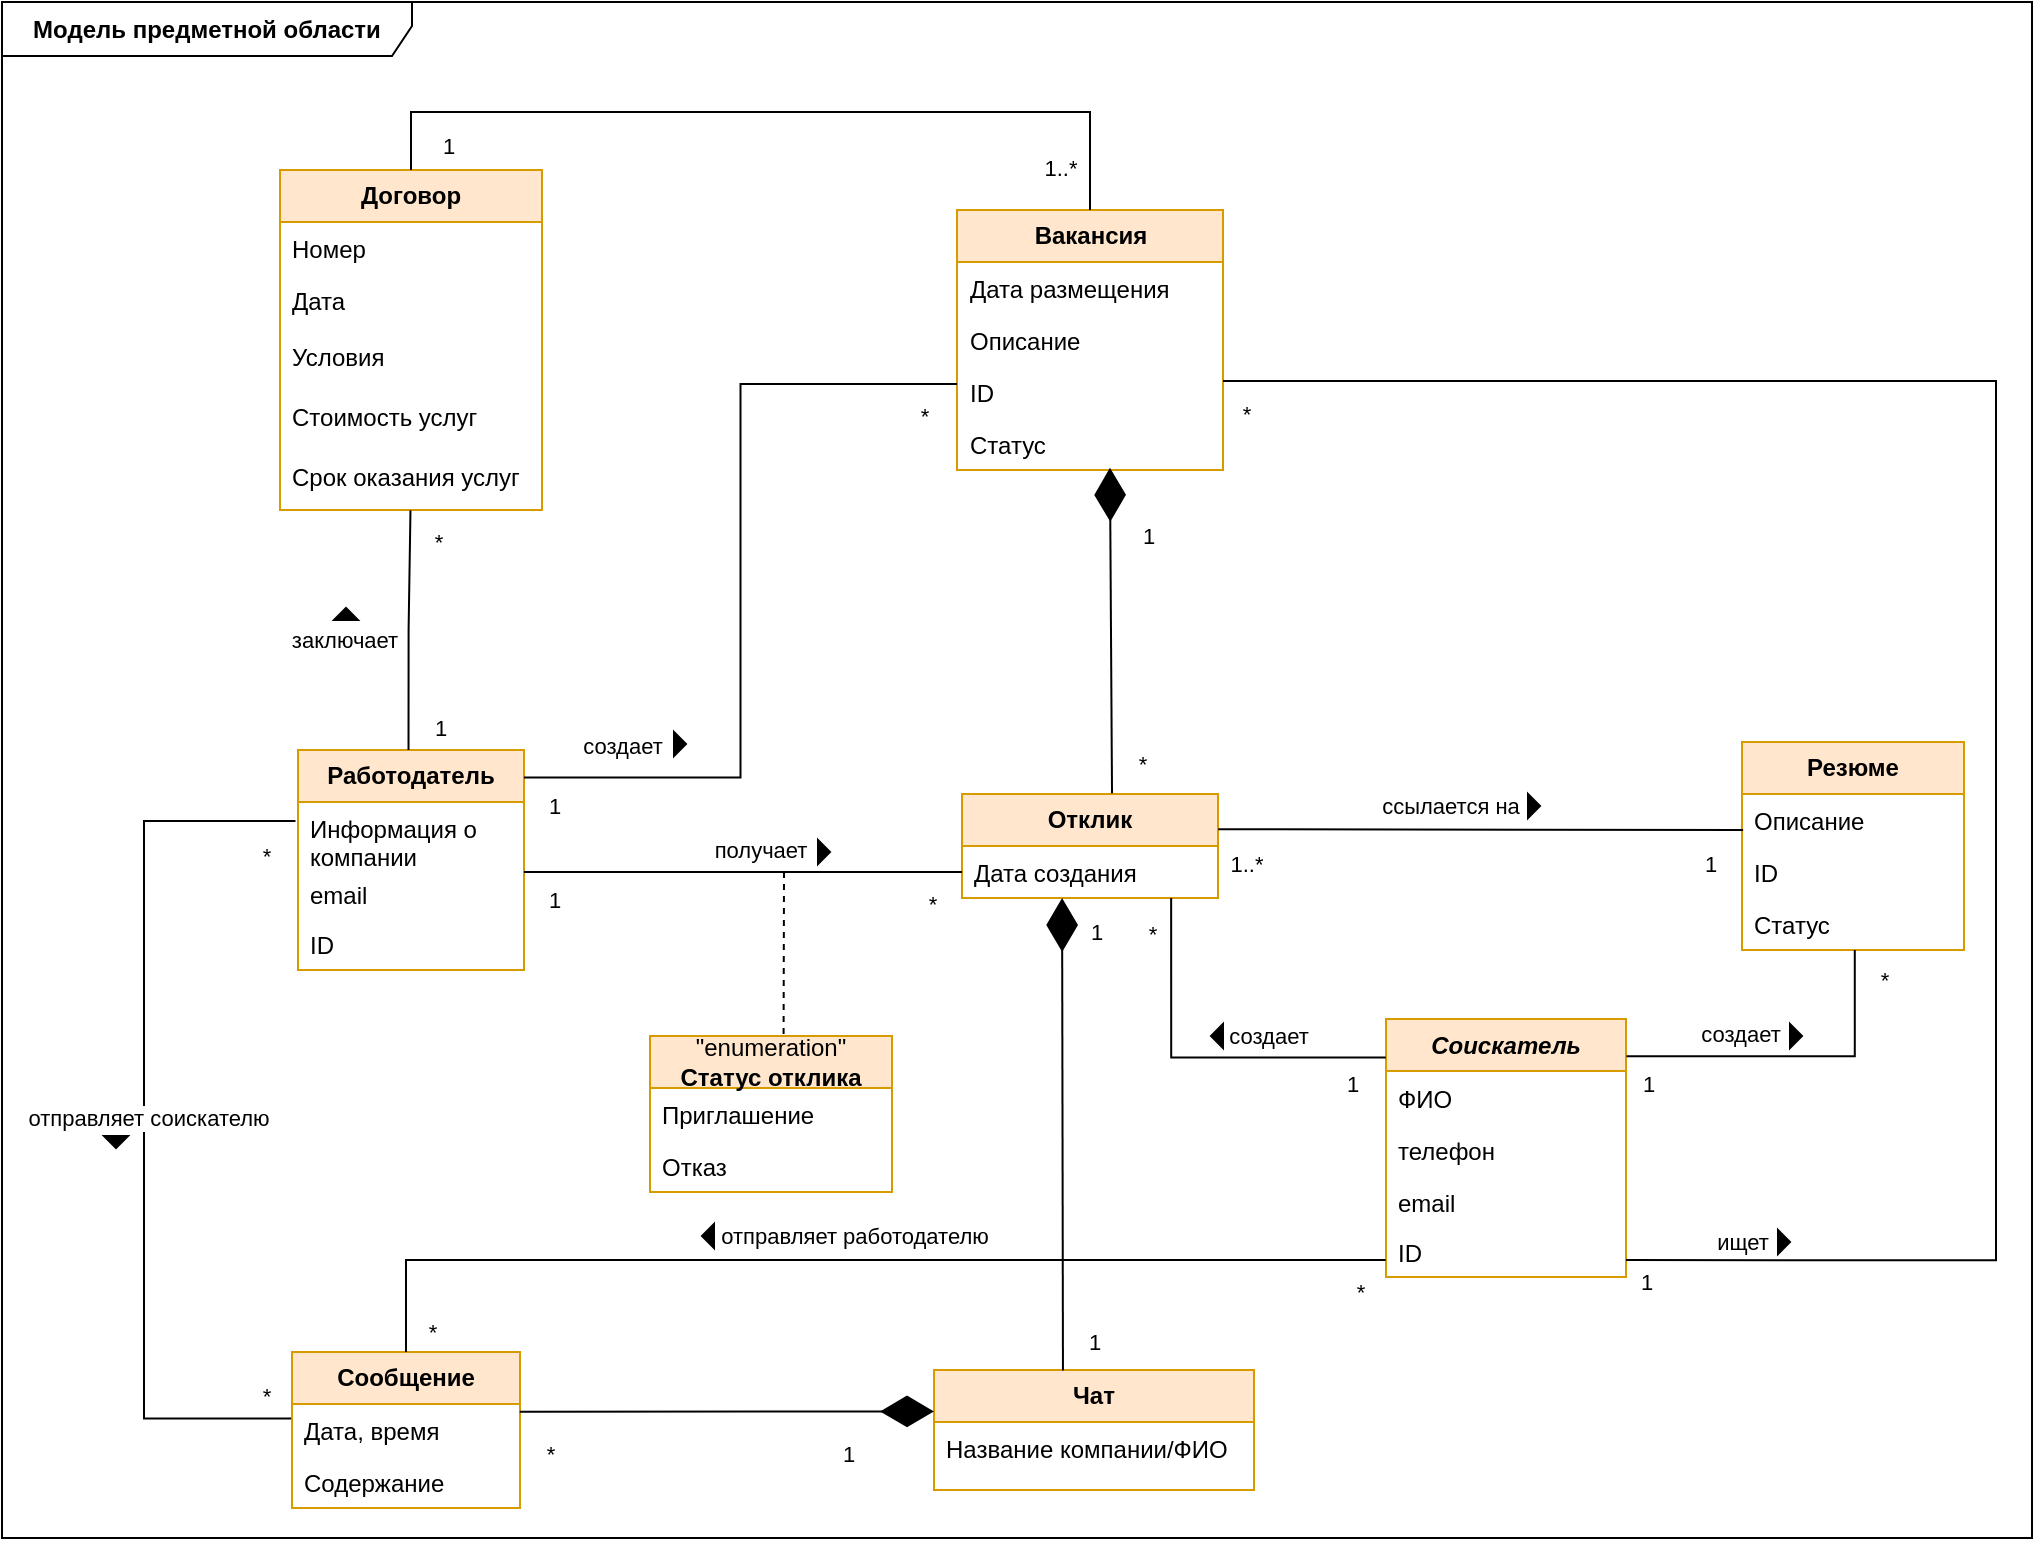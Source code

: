 <mxfile version="22.0.3" type="device">
  <diagram name="Страница — 1" id="GY_XCtF4ge_KFnOXVx9y">
    <mxGraphModel dx="1818" dy="428" grid="0" gridSize="10" guides="1" tooltips="1" connect="1" arrows="1" fold="1" page="0" pageScale="1" pageWidth="827" pageHeight="1169" math="0" shadow="0">
      <root>
        <mxCell id="0" />
        <mxCell id="1" parent="0" />
        <mxCell id="rUVFYFhkyGE7k6Fw-lOJ-115" value="&lt;b&gt;Модель предметной области&lt;/b&gt;" style="shape=umlFrame;whiteSpace=wrap;html=1;pointerEvents=0;recursiveResize=0;container=1;collapsible=0;width=205;height=27;" parent="1" vertex="1">
          <mxGeometry x="-260" y="636" width="1015" height="768" as="geometry" />
        </mxCell>
        <mxCell id="rUVFYFhkyGE7k6Fw-lOJ-118" value="" style="triangle;aspect=fixed;fillColor=strokeColor;rotation=-90;" parent="rUVFYFhkyGE7k6Fw-lOJ-115" vertex="1">
          <mxGeometry x="169" y="300" width="6" height="12" as="geometry" />
        </mxCell>
        <mxCell id="rUVFYFhkyGE7k6Fw-lOJ-121" value="" style="triangle;aspect=fixed;fillColor=strokeColor;rotation=0;" parent="rUVFYFhkyGE7k6Fw-lOJ-115" vertex="1">
          <mxGeometry x="336" y="365" width="6" height="12" as="geometry" />
        </mxCell>
        <mxCell id="rUVFYFhkyGE7k6Fw-lOJ-39" value="&lt;b&gt;Отклик&lt;/b&gt;" style="swimlane;fontStyle=0;childLayout=stackLayout;horizontal=1;startSize=26;fillColor=#ffe6cc;horizontalStack=0;resizeParent=1;resizeParentMax=0;resizeLast=0;collapsible=1;marginBottom=0;whiteSpace=wrap;html=1;strokeColor=#d79b00;" parent="rUVFYFhkyGE7k6Fw-lOJ-115" vertex="1">
          <mxGeometry x="480" y="396" width="128" height="52" as="geometry" />
        </mxCell>
        <mxCell id="rUVFYFhkyGE7k6Fw-lOJ-40" value="Дата создания" style="text;strokeColor=none;fillColor=none;align=left;verticalAlign=top;spacingLeft=4;spacingRight=4;overflow=hidden;rotatable=0;points=[[0,0.5],[1,0.5]];portConstraint=eastwest;whiteSpace=wrap;html=1;" parent="rUVFYFhkyGE7k6Fw-lOJ-39" vertex="1">
          <mxGeometry y="26" width="128" height="26" as="geometry" />
        </mxCell>
        <mxCell id="rUVFYFhkyGE7k6Fw-lOJ-130" value="" style="triangle;aspect=fixed;fillColor=strokeColor;rotation=0;" parent="rUVFYFhkyGE7k6Fw-lOJ-115" vertex="1">
          <mxGeometry x="408" y="419" width="6" height="12" as="geometry" />
        </mxCell>
        <mxCell id="rUVFYFhkyGE7k6Fw-lOJ-88" value="" style="triangle;aspect=fixed;fillColor=strokeColor;rotation=0;" parent="rUVFYFhkyGE7k6Fw-lOJ-115" vertex="1">
          <mxGeometry x="894" y="511" width="6" height="12" as="geometry" />
        </mxCell>
        <mxCell id="rUVFYFhkyGE7k6Fw-lOJ-134" value="" style="triangle;aspect=fixed;fillColor=strokeColor;rotation=-180;" parent="rUVFYFhkyGE7k6Fw-lOJ-115" vertex="1">
          <mxGeometry x="604.5" y="511" width="6" height="12" as="geometry" />
        </mxCell>
        <mxCell id="rUVFYFhkyGE7k6Fw-lOJ-71" value="&lt;b&gt;Сообщение&lt;/b&gt;" style="swimlane;fontStyle=0;childLayout=stackLayout;horizontal=1;startSize=26;fillColor=#ffe6cc;horizontalStack=0;resizeParent=1;resizeParentMax=0;resizeLast=0;collapsible=1;marginBottom=0;whiteSpace=wrap;html=1;strokeColor=#d79b00;" parent="rUVFYFhkyGE7k6Fw-lOJ-115" vertex="1">
          <mxGeometry x="145" y="675" width="114" height="78" as="geometry" />
        </mxCell>
        <mxCell id="rUVFYFhkyGE7k6Fw-lOJ-72" value="Дата, время" style="text;strokeColor=none;fillColor=none;align=left;verticalAlign=top;spacingLeft=4;spacingRight=4;overflow=hidden;rotatable=0;points=[[0,0.5],[1,0.5]];portConstraint=eastwest;whiteSpace=wrap;html=1;" parent="rUVFYFhkyGE7k6Fw-lOJ-71" vertex="1">
          <mxGeometry y="26" width="114" height="26" as="geometry" />
        </mxCell>
        <mxCell id="rUVFYFhkyGE7k6Fw-lOJ-73" value="Содержание" style="text;strokeColor=none;fillColor=none;align=left;verticalAlign=top;spacingLeft=4;spacingRight=4;overflow=hidden;rotatable=0;points=[[0,0.5],[1,0.5]];portConstraint=eastwest;whiteSpace=wrap;html=1;" parent="rUVFYFhkyGE7k6Fw-lOJ-71" vertex="1">
          <mxGeometry y="52" width="114" height="26" as="geometry" />
        </mxCell>
        <mxCell id="dWjFg7sWqB5XeoUjc9Y1-32" value="" style="triangle;aspect=fixed;fillColor=strokeColor;rotation=90;" vertex="1" parent="rUVFYFhkyGE7k6Fw-lOJ-115">
          <mxGeometry x="54" y="564" width="6" height="12" as="geometry" />
        </mxCell>
        <mxCell id="dWjFg7sWqB5XeoUjc9Y1-37" value="" style="triangle;aspect=fixed;fillColor=strokeColor;rotation=-180;" vertex="1" parent="rUVFYFhkyGE7k6Fw-lOJ-115">
          <mxGeometry x="350" y="611" width="6" height="12" as="geometry" />
        </mxCell>
        <mxCell id="rUVFYFhkyGE7k6Fw-lOJ-4" value="&lt;b&gt;&lt;i&gt;Соискатель&lt;/i&gt;&lt;/b&gt;" style="swimlane;fontStyle=0;childLayout=stackLayout;horizontal=1;startSize=26;fillColor=#ffe6cc;horizontalStack=0;resizeParent=1;resizeParentMax=0;resizeLast=0;collapsible=1;marginBottom=0;whiteSpace=wrap;html=1;strokeColor=#d79b00;" parent="rUVFYFhkyGE7k6Fw-lOJ-115" vertex="1">
          <mxGeometry x="692" y="508.5" width="120" height="129" as="geometry" />
        </mxCell>
        <mxCell id="rUVFYFhkyGE7k6Fw-lOJ-5" value="ФИО" style="text;strokeColor=none;fillColor=none;align=left;verticalAlign=top;spacingLeft=4;spacingRight=4;overflow=hidden;rotatable=0;points=[[0,0.5],[1,0.5]];portConstraint=eastwest;whiteSpace=wrap;html=1;" parent="rUVFYFhkyGE7k6Fw-lOJ-4" vertex="1">
          <mxGeometry y="26" width="120" height="26" as="geometry" />
        </mxCell>
        <mxCell id="rUVFYFhkyGE7k6Fw-lOJ-48" value="телефон" style="text;strokeColor=none;fillColor=none;align=left;verticalAlign=top;spacingLeft=4;spacingRight=4;overflow=hidden;rotatable=0;points=[[0,0.5],[1,0.5]];portConstraint=eastwest;whiteSpace=wrap;html=1;" parent="rUVFYFhkyGE7k6Fw-lOJ-4" vertex="1">
          <mxGeometry y="52" width="120" height="26" as="geometry" />
        </mxCell>
        <mxCell id="FN2UPvSUZBVVW4ZiT5Ys-19" value="email" style="text;strokeColor=none;fillColor=none;align=left;verticalAlign=top;spacingLeft=4;spacingRight=4;overflow=hidden;rotatable=0;points=[[0,0.5],[1,0.5]];portConstraint=eastwest;whiteSpace=wrap;html=1;" parent="rUVFYFhkyGE7k6Fw-lOJ-4" vertex="1">
          <mxGeometry y="78" width="120" height="25" as="geometry" />
        </mxCell>
        <mxCell id="rUVFYFhkyGE7k6Fw-lOJ-6" value="ID" style="text;strokeColor=none;fillColor=none;align=left;verticalAlign=top;spacingLeft=4;spacingRight=4;overflow=hidden;rotatable=0;points=[[0,0.5],[1,0.5]];portConstraint=eastwest;whiteSpace=wrap;html=1;" parent="rUVFYFhkyGE7k6Fw-lOJ-4" vertex="1">
          <mxGeometry y="103" width="120" height="26" as="geometry" />
        </mxCell>
        <mxCell id="dWjFg7sWqB5XeoUjc9Y1-35" value="" style="html=1;verticalAlign=bottom;endArrow=none;rounded=0;endFill=0;entryX=-0.002;entryY=0.659;entryDx=0;entryDy=0;entryPerimeter=0;exitX=0.5;exitY=0;exitDx=0;exitDy=0;edgeStyle=orthogonalEdgeStyle;" edge="1" parent="rUVFYFhkyGE7k6Fw-lOJ-115" source="rUVFYFhkyGE7k6Fw-lOJ-71" target="rUVFYFhkyGE7k6Fw-lOJ-6">
          <mxGeometry width="80" relative="1" as="geometry">
            <mxPoint x="569" y="585" as="sourcePoint" />
            <mxPoint x="649" y="585" as="targetPoint" />
            <Array as="points">
              <mxPoint x="202" y="629" />
              <mxPoint x="692" y="629" />
            </Array>
          </mxGeometry>
        </mxCell>
        <mxCell id="dWjFg7sWqB5XeoUjc9Y1-36" value="отправляет работодателю" style="edgeLabel;html=1;align=center;verticalAlign=middle;resizable=0;points=[];" vertex="1" connectable="0" parent="dWjFg7sWqB5XeoUjc9Y1-35">
          <mxGeometry x="-0.078" relative="1" as="geometry">
            <mxPoint x="23" y="-12" as="offset" />
          </mxGeometry>
        </mxCell>
        <mxCell id="dWjFg7sWqB5XeoUjc9Y1-38" value="*" style="edgeLabel;html=1;align=center;verticalAlign=middle;resizable=0;points=[];" vertex="1" connectable="0" parent="dWjFg7sWqB5XeoUjc9Y1-35">
          <mxGeometry x="0.938" y="2" relative="1" as="geometry">
            <mxPoint x="3" y="18" as="offset" />
          </mxGeometry>
        </mxCell>
        <mxCell id="dWjFg7sWqB5XeoUjc9Y1-39" value="*" style="edgeLabel;html=1;align=center;verticalAlign=middle;resizable=0;points=[];" vertex="1" connectable="0" parent="dWjFg7sWqB5XeoUjc9Y1-35">
          <mxGeometry x="-0.958" y="-1" relative="1" as="geometry">
            <mxPoint x="12" y="1" as="offset" />
          </mxGeometry>
        </mxCell>
        <mxCell id="rUVFYFhkyGE7k6Fw-lOJ-79" style="rounded=0;orthogonalLoop=1;jettySize=auto;html=1;entryX=0.817;entryY=1.001;entryDx=0;entryDy=0;endArrow=none;endFill=0;exitX=-0.001;exitY=0.149;exitDx=0;exitDy=0;exitPerimeter=0;entryPerimeter=0;edgeStyle=orthogonalEdgeStyle;" parent="rUVFYFhkyGE7k6Fw-lOJ-115" source="rUVFYFhkyGE7k6Fw-lOJ-4" target="rUVFYFhkyGE7k6Fw-lOJ-40" edge="1">
          <mxGeometry relative="1" as="geometry">
            <mxPoint x="678" y="551" as="sourcePoint" />
            <mxPoint x="593" y="915" as="targetPoint" />
          </mxGeometry>
        </mxCell>
        <mxCell id="rUVFYFhkyGE7k6Fw-lOJ-80" value="создает" style="edgeLabel;html=1;align=center;verticalAlign=middle;resizable=0;points=[];rotation=0;" parent="rUVFYFhkyGE7k6Fw-lOJ-79" vertex="1" connectable="0">
          <mxGeometry x="0.186" y="-1" relative="1" as="geometry">
            <mxPoint x="47" y="-7" as="offset" />
          </mxGeometry>
        </mxCell>
        <mxCell id="rUVFYFhkyGE7k6Fw-lOJ-81" value="*" style="edgeLabel;html=1;align=center;verticalAlign=middle;resizable=0;points=[];" parent="rUVFYFhkyGE7k6Fw-lOJ-79" vertex="1" connectable="0">
          <mxGeometry x="0.957" relative="1" as="geometry">
            <mxPoint x="-10" y="14" as="offset" />
          </mxGeometry>
        </mxCell>
        <mxCell id="rUVFYFhkyGE7k6Fw-lOJ-82" value="1" style="edgeLabel;html=1;align=center;verticalAlign=middle;resizable=0;points=[];" parent="rUVFYFhkyGE7k6Fw-lOJ-79" vertex="1" connectable="0">
          <mxGeometry x="-0.959" y="-1" relative="1" as="geometry">
            <mxPoint x="-13" y="14" as="offset" />
          </mxGeometry>
        </mxCell>
        <mxCell id="dWjFg7sWqB5XeoUjc9Y1-43" value="" style="html=1;verticalAlign=bottom;endArrow=none;curved=0;rounded=0;endFill=0;dashed=1;entryX=0.552;entryY=0.001;entryDx=0;entryDy=0;entryPerimeter=0;" edge="1" parent="rUVFYFhkyGE7k6Fw-lOJ-115" target="dWjFg7sWqB5XeoUjc9Y1-44">
          <mxGeometry width="80" relative="1" as="geometry">
            <mxPoint x="391" y="435" as="sourcePoint" />
            <mxPoint x="400" y="478" as="targetPoint" />
          </mxGeometry>
        </mxCell>
        <mxCell id="dWjFg7sWqB5XeoUjc9Y1-44" value="&quot;enumeration&quot;&lt;br style=&quot;border-color: var(--border-color);&quot;&gt;&lt;b&gt;Статус отклика&lt;/b&gt;" style="swimlane;fontStyle=0;childLayout=stackLayout;horizontal=1;startSize=26;fillColor=#ffe6cc;horizontalStack=0;resizeParent=1;resizeParentMax=0;resizeLast=0;collapsible=1;marginBottom=0;whiteSpace=wrap;html=1;strokeColor=#d79b00;" vertex="1" parent="rUVFYFhkyGE7k6Fw-lOJ-115">
          <mxGeometry x="324" y="517" width="121" height="78" as="geometry" />
        </mxCell>
        <mxCell id="dWjFg7sWqB5XeoUjc9Y1-45" value="Приглашение" style="text;strokeColor=none;fillColor=none;align=left;verticalAlign=top;spacingLeft=4;spacingRight=4;overflow=hidden;rotatable=0;points=[[0,0.5],[1,0.5]];portConstraint=eastwest;whiteSpace=wrap;html=1;" vertex="1" parent="dWjFg7sWqB5XeoUjc9Y1-44">
          <mxGeometry y="26" width="121" height="26" as="geometry" />
        </mxCell>
        <mxCell id="dWjFg7sWqB5XeoUjc9Y1-46" value="Отказ" style="text;strokeColor=none;fillColor=none;align=left;verticalAlign=top;spacingLeft=4;spacingRight=4;overflow=hidden;rotatable=0;points=[[0,0.5],[1,0.5]];portConstraint=eastwest;whiteSpace=wrap;html=1;" vertex="1" parent="dWjFg7sWqB5XeoUjc9Y1-44">
          <mxGeometry y="52" width="121" height="26" as="geometry" />
        </mxCell>
        <mxCell id="dWjFg7sWqB5XeoUjc9Y1-51" value="" style="triangle;aspect=fixed;fillColor=strokeColor;rotation=0;" vertex="1" parent="rUVFYFhkyGE7k6Fw-lOJ-115">
          <mxGeometry x="763" y="396" width="6" height="12" as="geometry" />
        </mxCell>
        <mxCell id="rUVFYFhkyGE7k6Fw-lOJ-66" value="&lt;b&gt;Чат&lt;/b&gt;" style="swimlane;fontStyle=0;childLayout=stackLayout;horizontal=1;startSize=26;fillColor=#ffe6cc;horizontalStack=0;resizeParent=1;resizeParentMax=0;resizeLast=0;collapsible=1;marginBottom=0;whiteSpace=wrap;html=1;strokeColor=#d79b00;" parent="rUVFYFhkyGE7k6Fw-lOJ-115" vertex="1">
          <mxGeometry x="466" y="684" width="160" height="60" as="geometry" />
        </mxCell>
        <mxCell id="rUVFYFhkyGE7k6Fw-lOJ-67" value="Название компании/ФИО" style="text;strokeColor=none;fillColor=none;align=left;verticalAlign=top;spacingLeft=4;spacingRight=4;overflow=hidden;rotatable=0;points=[[0,0.5],[1,0.5]];portConstraint=eastwest;whiteSpace=wrap;html=1;" parent="rUVFYFhkyGE7k6Fw-lOJ-66" vertex="1">
          <mxGeometry y="26" width="160" height="34" as="geometry" />
        </mxCell>
        <mxCell id="rUVFYFhkyGE7k6Fw-lOJ-68" value="" style="endArrow=diamondThin;endFill=1;endSize=24;html=1;rounded=0;entryX=0.391;entryY=1.002;entryDx=0;entryDy=0;entryPerimeter=0;exitX=0.403;exitY=0.004;exitDx=0;exitDy=0;exitPerimeter=0;" parent="rUVFYFhkyGE7k6Fw-lOJ-115" source="rUVFYFhkyGE7k6Fw-lOJ-66" target="rUVFYFhkyGE7k6Fw-lOJ-40" edge="1">
          <mxGeometry width="160" relative="1" as="geometry">
            <mxPoint x="527" y="685" as="sourcePoint" />
            <mxPoint x="552" y="455" as="targetPoint" />
          </mxGeometry>
        </mxCell>
        <mxCell id="rUVFYFhkyGE7k6Fw-lOJ-69" value="1" style="edgeLabel;html=1;align=center;verticalAlign=middle;resizable=0;points=[];" parent="rUVFYFhkyGE7k6Fw-lOJ-68" vertex="1" connectable="0">
          <mxGeometry x="-0.76" relative="1" as="geometry">
            <mxPoint x="15" y="14" as="offset" />
          </mxGeometry>
        </mxCell>
        <mxCell id="rUVFYFhkyGE7k6Fw-lOJ-70" value="1" style="edgeLabel;html=1;align=center;verticalAlign=middle;resizable=0;points=[];" parent="rUVFYFhkyGE7k6Fw-lOJ-68" vertex="1" connectable="0">
          <mxGeometry x="0.428" y="-1" relative="1" as="geometry">
            <mxPoint x="16" y="-51" as="offset" />
          </mxGeometry>
        </mxCell>
        <mxCell id="rUVFYFhkyGE7k6Fw-lOJ-7" value="&lt;b&gt;Вакансия&lt;/b&gt;" style="swimlane;fontStyle=0;childLayout=stackLayout;horizontal=1;startSize=26;fillColor=#ffe6cc;horizontalStack=0;resizeParent=1;resizeParentMax=0;resizeLast=0;collapsible=1;marginBottom=0;whiteSpace=wrap;html=1;strokeColor=#d79b00;" parent="rUVFYFhkyGE7k6Fw-lOJ-115" vertex="1">
          <mxGeometry x="477.5" y="104" width="133" height="130" as="geometry" />
        </mxCell>
        <mxCell id="rUVFYFhkyGE7k6Fw-lOJ-8" value="Дата размещения" style="text;strokeColor=none;fillColor=none;align=left;verticalAlign=top;spacingLeft=4;spacingRight=4;overflow=hidden;rotatable=0;points=[[0,0.5],[1,0.5]];portConstraint=eastwest;whiteSpace=wrap;html=1;" parent="rUVFYFhkyGE7k6Fw-lOJ-7" vertex="1">
          <mxGeometry y="26" width="133" height="26" as="geometry" />
        </mxCell>
        <mxCell id="rUVFYFhkyGE7k6Fw-lOJ-9" value="Описание" style="text;strokeColor=none;fillColor=none;align=left;verticalAlign=top;spacingLeft=4;spacingRight=4;overflow=hidden;rotatable=0;points=[[0,0.5],[1,0.5]];portConstraint=eastwest;whiteSpace=wrap;html=1;" parent="rUVFYFhkyGE7k6Fw-lOJ-7" vertex="1">
          <mxGeometry y="52" width="133" height="26" as="geometry" />
        </mxCell>
        <mxCell id="rUVFYFhkyGE7k6Fw-lOJ-10" value="ID" style="text;strokeColor=none;fillColor=none;align=left;verticalAlign=top;spacingLeft=4;spacingRight=4;overflow=hidden;rotatable=0;points=[[0,0.5],[1,0.5]];portConstraint=eastwest;whiteSpace=wrap;html=1;" parent="rUVFYFhkyGE7k6Fw-lOJ-7" vertex="1">
          <mxGeometry y="78" width="133" height="26" as="geometry" />
        </mxCell>
        <mxCell id="dWjFg7sWqB5XeoUjc9Y1-42" value="Статус" style="text;strokeColor=none;fillColor=none;align=left;verticalAlign=top;spacingLeft=4;spacingRight=4;overflow=hidden;rotatable=0;points=[[0,0.5],[1,0.5]];portConstraint=eastwest;whiteSpace=wrap;html=1;" vertex="1" parent="rUVFYFhkyGE7k6Fw-lOJ-7">
          <mxGeometry y="104" width="133" height="26" as="geometry" />
        </mxCell>
        <mxCell id="rUVFYFhkyGE7k6Fw-lOJ-41" value="" style="endArrow=diamondThin;endFill=1;endSize=24;html=1;rounded=0;entryX=0.575;entryY=0.959;entryDx=0;entryDy=0;exitX=0.586;exitY=-0.008;exitDx=0;exitDy=0;exitPerimeter=0;entryPerimeter=0;" parent="rUVFYFhkyGE7k6Fw-lOJ-115" source="rUVFYFhkyGE7k6Fw-lOJ-39" target="dWjFg7sWqB5XeoUjc9Y1-42" edge="1">
          <mxGeometry width="160" relative="1" as="geometry">
            <mxPoint x="663" y="327" as="sourcePoint" />
            <mxPoint x="508" y="328" as="targetPoint" />
          </mxGeometry>
        </mxCell>
        <mxCell id="rUVFYFhkyGE7k6Fw-lOJ-42" value="1" style="edgeLabel;html=1;align=center;verticalAlign=middle;resizable=0;points=[];" parent="rUVFYFhkyGE7k6Fw-lOJ-41" vertex="1" connectable="0">
          <mxGeometry x="0.571" relative="1" as="geometry">
            <mxPoint x="19" y="-1" as="offset" />
          </mxGeometry>
        </mxCell>
        <mxCell id="rUVFYFhkyGE7k6Fw-lOJ-43" value="*" style="edgeLabel;html=1;align=center;verticalAlign=middle;resizable=0;points=[];" parent="rUVFYFhkyGE7k6Fw-lOJ-41" vertex="1" connectable="0">
          <mxGeometry x="-0.886" y="-1" relative="1" as="geometry">
            <mxPoint x="14" y="-5" as="offset" />
          </mxGeometry>
        </mxCell>
        <mxCell id="rUVFYFhkyGE7k6Fw-lOJ-95" value="&lt;b&gt;Работодатель&lt;/b&gt;" style="swimlane;fontStyle=0;childLayout=stackLayout;horizontal=1;startSize=26;fillColor=#ffe6cc;horizontalStack=0;resizeParent=1;resizeParentMax=0;resizeLast=0;collapsible=1;marginBottom=0;whiteSpace=wrap;html=1;strokeColor=#d79b00;" parent="rUVFYFhkyGE7k6Fw-lOJ-115" vertex="1">
          <mxGeometry x="148" y="374" width="113" height="110" as="geometry" />
        </mxCell>
        <mxCell id="rUVFYFhkyGE7k6Fw-lOJ-96" value="Информация о компании" style="text;strokeColor=none;fillColor=none;align=left;verticalAlign=top;spacingLeft=4;spacingRight=4;overflow=hidden;rotatable=0;points=[[0,0.5],[1,0.5]];portConstraint=eastwest;whiteSpace=wrap;html=1;" parent="rUVFYFhkyGE7k6Fw-lOJ-95" vertex="1">
          <mxGeometry y="26" width="113" height="33" as="geometry" />
        </mxCell>
        <mxCell id="FN2UPvSUZBVVW4ZiT5Ys-1" value="email" style="text;strokeColor=none;fillColor=none;align=left;verticalAlign=top;spacingLeft=4;spacingRight=4;overflow=hidden;rotatable=0;points=[[0,0.5],[1,0.5]];portConstraint=eastwest;whiteSpace=wrap;html=1;" parent="rUVFYFhkyGE7k6Fw-lOJ-95" vertex="1">
          <mxGeometry y="59" width="113" height="25" as="geometry" />
        </mxCell>
        <mxCell id="rUVFYFhkyGE7k6Fw-lOJ-97" value="ID" style="text;strokeColor=none;fillColor=none;align=left;verticalAlign=top;spacingLeft=4;spacingRight=4;overflow=hidden;rotatable=0;points=[[0,0.5],[1,0.5]];portConstraint=eastwest;whiteSpace=wrap;html=1;" parent="rUVFYFhkyGE7k6Fw-lOJ-95" vertex="1">
          <mxGeometry y="84" width="113" height="26" as="geometry" />
        </mxCell>
        <mxCell id="dWjFg7sWqB5XeoUjc9Y1-28" value="" style="html=1;verticalAlign=bottom;endArrow=none;rounded=0;entryX=-0.004;entryY=0.281;entryDx=0;entryDy=0;entryPerimeter=0;endFill=0;exitX=-0.011;exitY=0.288;exitDx=0;exitDy=0;exitPerimeter=0;edgeStyle=orthogonalEdgeStyle;" edge="1" parent="rUVFYFhkyGE7k6Fw-lOJ-115" source="rUVFYFhkyGE7k6Fw-lOJ-96" target="rUVFYFhkyGE7k6Fw-lOJ-72">
          <mxGeometry width="80" relative="1" as="geometry">
            <mxPoint x="41" y="710" as="sourcePoint" />
            <mxPoint x="121" y="710" as="targetPoint" />
            <Array as="points">
              <mxPoint x="71" y="409" />
              <mxPoint x="71" y="708" />
            </Array>
          </mxGeometry>
        </mxCell>
        <mxCell id="dWjFg7sWqB5XeoUjc9Y1-29" value="отправляет соискателю" style="edgeLabel;html=1;align=center;verticalAlign=middle;resizable=0;points=[];" vertex="1" connectable="0" parent="dWjFg7sWqB5XeoUjc9Y1-28">
          <mxGeometry x="0.213" y="-2" relative="1" as="geometry">
            <mxPoint x="4" y="-48" as="offset" />
          </mxGeometry>
        </mxCell>
        <mxCell id="dWjFg7sWqB5XeoUjc9Y1-33" value="*" style="edgeLabel;html=1;align=center;verticalAlign=middle;resizable=0;points=[];" vertex="1" connectable="0" parent="dWjFg7sWqB5XeoUjc9Y1-28">
          <mxGeometry x="-0.927" y="-2" relative="1" as="geometry">
            <mxPoint x="1" y="19" as="offset" />
          </mxGeometry>
        </mxCell>
        <mxCell id="dWjFg7sWqB5XeoUjc9Y1-34" value="*" style="edgeLabel;html=1;align=center;verticalAlign=middle;resizable=0;points=[];" vertex="1" connectable="0" parent="dWjFg7sWqB5XeoUjc9Y1-28">
          <mxGeometry x="0.952" relative="1" as="geometry">
            <mxPoint x="-2" y="-12" as="offset" />
          </mxGeometry>
        </mxCell>
        <mxCell id="rUVFYFhkyGE7k6Fw-lOJ-98" style="rounded=0;orthogonalLoop=1;jettySize=auto;html=1;endArrow=none;endFill=0;entryX=0;entryY=0.5;entryDx=0;entryDy=0;edgeStyle=orthogonalEdgeStyle;" parent="rUVFYFhkyGE7k6Fw-lOJ-115" target="rUVFYFhkyGE7k6Fw-lOJ-40" edge="1">
          <mxGeometry relative="1" as="geometry">
            <mxPoint x="261" y="435" as="sourcePoint" />
            <mxPoint x="361" y="719" as="targetPoint" />
            <Array as="points">
              <mxPoint x="261" y="435" />
            </Array>
          </mxGeometry>
        </mxCell>
        <mxCell id="rUVFYFhkyGE7k6Fw-lOJ-101" value="*" style="edgeLabel;html=1;align=center;verticalAlign=middle;resizable=0;points=[];" parent="rUVFYFhkyGE7k6Fw-lOJ-98" vertex="1" connectable="0">
          <mxGeometry x="0.968" relative="1" as="geometry">
            <mxPoint x="-12" y="16" as="offset" />
          </mxGeometry>
        </mxCell>
        <mxCell id="rUVFYFhkyGE7k6Fw-lOJ-128" value="1" style="edgeLabel;html=1;align=center;verticalAlign=middle;resizable=0;points=[];" parent="rUVFYFhkyGE7k6Fw-lOJ-98" vertex="1" connectable="0">
          <mxGeometry x="-0.844" y="-2" relative="1" as="geometry">
            <mxPoint x="-2" y="12" as="offset" />
          </mxGeometry>
        </mxCell>
        <mxCell id="rUVFYFhkyGE7k6Fw-lOJ-129" value="получает" style="edgeLabel;html=1;align=center;verticalAlign=middle;resizable=0;points=[];" parent="rUVFYFhkyGE7k6Fw-lOJ-98" vertex="1" connectable="0">
          <mxGeometry x="-0.074" y="-2" relative="1" as="geometry">
            <mxPoint x="16" y="-13" as="offset" />
          </mxGeometry>
        </mxCell>
        <mxCell id="rUVFYFhkyGE7k6Fw-lOJ-109" style="rounded=0;orthogonalLoop=1;jettySize=auto;html=1;endArrow=none;endFill=0;entryX=0;entryY=0.348;entryDx=0;entryDy=0;entryPerimeter=0;exitX=1;exitY=0.125;exitDx=0;exitDy=0;exitPerimeter=0;edgeStyle=orthogonalEdgeStyle;" parent="rUVFYFhkyGE7k6Fw-lOJ-115" source="rUVFYFhkyGE7k6Fw-lOJ-95" target="rUVFYFhkyGE7k6Fw-lOJ-10" edge="1">
          <mxGeometry relative="1" as="geometry">
            <mxPoint x="270" y="387" as="sourcePoint" />
            <mxPoint x="461" y="363" as="targetPoint" />
          </mxGeometry>
        </mxCell>
        <mxCell id="rUVFYFhkyGE7k6Fw-lOJ-110" value="*" style="edgeLabel;html=1;align=center;verticalAlign=middle;resizable=0;points=[];" parent="rUVFYFhkyGE7k6Fw-lOJ-109" vertex="1" connectable="0">
          <mxGeometry x="0.968" relative="1" as="geometry">
            <mxPoint x="-10" y="16" as="offset" />
          </mxGeometry>
        </mxCell>
        <mxCell id="rUVFYFhkyGE7k6Fw-lOJ-119" value="1" style="edgeLabel;html=1;align=center;verticalAlign=middle;resizable=0;points=[];" parent="rUVFYFhkyGE7k6Fw-lOJ-109" vertex="1" connectable="0">
          <mxGeometry x="-0.918" y="-2" relative="1" as="geometry">
            <mxPoint x="-2" y="12" as="offset" />
          </mxGeometry>
        </mxCell>
        <mxCell id="rUVFYFhkyGE7k6Fw-lOJ-120" value="создает" style="edgeLabel;html=1;align=center;verticalAlign=middle;resizable=0;points=[];" parent="rUVFYFhkyGE7k6Fw-lOJ-109" vertex="1" connectable="0">
          <mxGeometry x="0.62" relative="1" as="geometry">
            <mxPoint x="-89" y="181" as="offset" />
          </mxGeometry>
        </mxCell>
        <mxCell id="rUVFYFhkyGE7k6Fw-lOJ-74" value="" style="endArrow=diamondThin;endFill=1;endSize=24;html=1;rounded=0;exitX=0.999;exitY=0.151;exitDx=0;exitDy=0;exitPerimeter=0;entryX=0;entryY=0.345;entryDx=0;entryDy=0;entryPerimeter=0;" parent="rUVFYFhkyGE7k6Fw-lOJ-115" source="rUVFYFhkyGE7k6Fw-lOJ-72" target="rUVFYFhkyGE7k6Fw-lOJ-66" edge="1">
          <mxGeometry width="160" relative="1" as="geometry">
            <mxPoint x="514" y="479.75" as="sourcePoint" />
            <mxPoint x="465" y="649" as="targetPoint" />
          </mxGeometry>
        </mxCell>
        <mxCell id="rUVFYFhkyGE7k6Fw-lOJ-75" value="1" style="edgeLabel;html=1;align=center;verticalAlign=middle;resizable=0;points=[];" parent="rUVFYFhkyGE7k6Fw-lOJ-74" vertex="1" connectable="0">
          <mxGeometry x="0.321" relative="1" as="geometry">
            <mxPoint x="27" y="21" as="offset" />
          </mxGeometry>
        </mxCell>
        <mxCell id="rUVFYFhkyGE7k6Fw-lOJ-76" value="*" style="edgeLabel;html=1;align=center;verticalAlign=middle;resizable=0;points=[];" parent="rUVFYFhkyGE7k6Fw-lOJ-74" vertex="1" connectable="0">
          <mxGeometry x="-0.82" relative="1" as="geometry">
            <mxPoint x="-4" y="21" as="offset" />
          </mxGeometry>
        </mxCell>
        <mxCell id="dWjFg7sWqB5XeoUjc9Y1-52" value="" style="html=1;verticalAlign=bottom;endArrow=none;rounded=0;exitX=1;exitY=0.287;exitDx=0;exitDy=0;exitPerimeter=0;endFill=0;edgeStyle=orthogonalEdgeStyle;entryX=1;entryY=0.675;entryDx=0;entryDy=0;entryPerimeter=0;" edge="1" parent="rUVFYFhkyGE7k6Fw-lOJ-115" source="rUVFYFhkyGE7k6Fw-lOJ-10" target="rUVFYFhkyGE7k6Fw-lOJ-6">
          <mxGeometry x="1" y="229" width="80" relative="1" as="geometry">
            <mxPoint x="674" y="182" as="sourcePoint" />
            <mxPoint x="812" y="629" as="targetPoint" />
            <Array as="points">
              <mxPoint x="997" y="190" />
              <mxPoint x="997" y="629" />
            </Array>
            <mxPoint x="100" y="23" as="offset" />
          </mxGeometry>
        </mxCell>
        <mxCell id="dWjFg7sWqB5XeoUjc9Y1-53" value="1" style="edgeLabel;html=1;align=center;verticalAlign=middle;resizable=0;points=[];" vertex="1" connectable="0" parent="dWjFg7sWqB5XeoUjc9Y1-52">
          <mxGeometry x="0.97" y="1" relative="1" as="geometry">
            <mxPoint x="-5" y="10" as="offset" />
          </mxGeometry>
        </mxCell>
        <mxCell id="dWjFg7sWqB5XeoUjc9Y1-54" value="*" style="edgeLabel;html=1;align=center;verticalAlign=middle;resizable=0;points=[];" vertex="1" connectable="0" parent="dWjFg7sWqB5XeoUjc9Y1-52">
          <mxGeometry x="-0.972" y="-1" relative="1" as="geometry">
            <mxPoint x="-3" y="15" as="offset" />
          </mxGeometry>
        </mxCell>
        <mxCell id="dWjFg7sWqB5XeoUjc9Y1-55" value="ищет" style="edgeLabel;html=1;align=center;verticalAlign=middle;resizable=0;points=[];" vertex="1" connectable="0" parent="dWjFg7sWqB5XeoUjc9Y1-52">
          <mxGeometry x="0.903" relative="1" as="geometry">
            <mxPoint x="9" y="-9" as="offset" />
          </mxGeometry>
        </mxCell>
        <mxCell id="dWjFg7sWqB5XeoUjc9Y1-56" value="" style="triangle;aspect=fixed;fillColor=strokeColor;rotation=0;" vertex="1" parent="rUVFYFhkyGE7k6Fw-lOJ-115">
          <mxGeometry x="888" y="614" width="6" height="12" as="geometry" />
        </mxCell>
        <mxCell id="rUVFYFhkyGE7k6Fw-lOJ-21" value="&lt;b&gt;Договор&lt;/b&gt;" style="swimlane;fontStyle=0;childLayout=stackLayout;horizontal=1;startSize=26;fillColor=#ffe6cc;horizontalStack=0;resizeParent=1;resizeParentMax=0;resizeLast=0;collapsible=1;marginBottom=0;whiteSpace=wrap;html=1;strokeColor=#d79b00;" parent="1" vertex="1">
          <mxGeometry x="-121" y="720" width="131" height="170" as="geometry" />
        </mxCell>
        <mxCell id="rUVFYFhkyGE7k6Fw-lOJ-22" value="Номер" style="text;strokeColor=none;fillColor=none;align=left;verticalAlign=top;spacingLeft=4;spacingRight=4;overflow=hidden;rotatable=0;points=[[0,0.5],[1,0.5]];portConstraint=eastwest;whiteSpace=wrap;html=1;" parent="rUVFYFhkyGE7k6Fw-lOJ-21" vertex="1">
          <mxGeometry y="26" width="131" height="26" as="geometry" />
        </mxCell>
        <mxCell id="rUVFYFhkyGE7k6Fw-lOJ-23" value="Дата" style="text;strokeColor=none;fillColor=none;align=left;verticalAlign=top;spacingLeft=4;spacingRight=4;overflow=hidden;rotatable=0;points=[[0,0.5],[1,0.5]];portConstraint=eastwest;whiteSpace=wrap;html=1;" parent="rUVFYFhkyGE7k6Fw-lOJ-21" vertex="1">
          <mxGeometry y="52" width="131" height="28" as="geometry" />
        </mxCell>
        <mxCell id="rUVFYFhkyGE7k6Fw-lOJ-24" value="Условия" style="text;strokeColor=none;fillColor=none;align=left;verticalAlign=top;spacingLeft=4;spacingRight=4;overflow=hidden;rotatable=0;points=[[0,0.5],[1,0.5]];portConstraint=eastwest;whiteSpace=wrap;html=1;" parent="rUVFYFhkyGE7k6Fw-lOJ-21" vertex="1">
          <mxGeometry y="80" width="131" height="30" as="geometry" />
        </mxCell>
        <mxCell id="rUVFYFhkyGE7k6Fw-lOJ-25" value="Стоимость услуг" style="text;strokeColor=none;fillColor=none;align=left;verticalAlign=top;spacingLeft=4;spacingRight=4;overflow=hidden;rotatable=0;points=[[0,0.5],[1,0.5]];portConstraint=eastwest;whiteSpace=wrap;html=1;" parent="rUVFYFhkyGE7k6Fw-lOJ-21" vertex="1">
          <mxGeometry y="110" width="131" height="30" as="geometry" />
        </mxCell>
        <mxCell id="rUVFYFhkyGE7k6Fw-lOJ-26" value="Срок оказания услуг" style="text;strokeColor=none;fillColor=none;align=left;verticalAlign=top;spacingLeft=4;spacingRight=4;overflow=hidden;rotatable=0;points=[[0,0.5],[1,0.5]];portConstraint=eastwest;whiteSpace=wrap;html=1;" parent="rUVFYFhkyGE7k6Fw-lOJ-21" vertex="1">
          <mxGeometry y="140" width="131" height="30" as="geometry" />
        </mxCell>
        <mxCell id="rUVFYFhkyGE7k6Fw-lOJ-28" style="rounded=0;orthogonalLoop=1;jettySize=auto;html=1;endArrow=none;endFill=0;entryX=0.498;entryY=1.006;entryDx=0;entryDy=0;entryPerimeter=0;edgeStyle=orthogonalEdgeStyle;exitX=0.489;exitY=0;exitDx=0;exitDy=0;exitPerimeter=0;" parent="1" source="rUVFYFhkyGE7k6Fw-lOJ-95" target="rUVFYFhkyGE7k6Fw-lOJ-26" edge="1">
          <mxGeometry relative="1" as="geometry">
            <mxPoint x="-57" y="1009" as="sourcePoint" />
            <mxPoint x="-73" y="802" as="targetPoint" />
          </mxGeometry>
        </mxCell>
        <mxCell id="rUVFYFhkyGE7k6Fw-lOJ-29" value="заключает" style="edgeLabel;html=1;align=center;verticalAlign=middle;resizable=0;points=[];" parent="rUVFYFhkyGE7k6Fw-lOJ-28" vertex="1" connectable="0">
          <mxGeometry x="0.233" y="-2" relative="1" as="geometry">
            <mxPoint x="-35" y="18" as="offset" />
          </mxGeometry>
        </mxCell>
        <mxCell id="rUVFYFhkyGE7k6Fw-lOJ-31" value="*" style="edgeLabel;html=1;align=center;verticalAlign=middle;resizable=0;points=[];" parent="rUVFYFhkyGE7k6Fw-lOJ-28" vertex="1" connectable="0">
          <mxGeometry x="0.953" relative="1" as="geometry">
            <mxPoint x="14" y="13" as="offset" />
          </mxGeometry>
        </mxCell>
        <mxCell id="rUVFYFhkyGE7k6Fw-lOJ-114" value="1" style="edgeLabel;html=1;align=center;verticalAlign=middle;resizable=0;points=[];" parent="rUVFYFhkyGE7k6Fw-lOJ-28" vertex="1" connectable="0">
          <mxGeometry x="-0.811" y="2" relative="1" as="geometry">
            <mxPoint x="17" as="offset" />
          </mxGeometry>
        </mxCell>
        <mxCell id="rUVFYFhkyGE7k6Fw-lOJ-33" style="edgeStyle=orthogonalEdgeStyle;rounded=0;orthogonalLoop=1;jettySize=auto;html=1;endArrow=none;endFill=0;exitX=0.5;exitY=0;exitDx=0;exitDy=0;entryX=0.5;entryY=0;entryDx=0;entryDy=0;" parent="1" source="rUVFYFhkyGE7k6Fw-lOJ-7" edge="1" target="rUVFYFhkyGE7k6Fw-lOJ-21">
          <mxGeometry relative="1" as="geometry">
            <mxPoint x="9" y="703" as="targetPoint" />
            <Array as="points">
              <mxPoint x="284" y="691" />
              <mxPoint x="-55" y="691" />
            </Array>
            <mxPoint x="199" y="723" as="sourcePoint" />
          </mxGeometry>
        </mxCell>
        <mxCell id="rUVFYFhkyGE7k6Fw-lOJ-34" value="1" style="edgeLabel;html=1;align=center;verticalAlign=middle;resizable=0;points=[];" parent="rUVFYFhkyGE7k6Fw-lOJ-33" vertex="1" connectable="0">
          <mxGeometry x="0.951" relative="1" as="geometry">
            <mxPoint x="18" y="-2" as="offset" />
          </mxGeometry>
        </mxCell>
        <mxCell id="rUVFYFhkyGE7k6Fw-lOJ-35" value="1..*" style="edgeLabel;html=1;align=center;verticalAlign=middle;resizable=0;points=[];" parent="rUVFYFhkyGE7k6Fw-lOJ-33" vertex="1" connectable="0">
          <mxGeometry x="-0.963" relative="1" as="geometry">
            <mxPoint x="-15" y="-14" as="offset" />
          </mxGeometry>
        </mxCell>
        <mxCell id="rUVFYFhkyGE7k6Fw-lOJ-49" value="&lt;b&gt;Резюме&lt;/b&gt;" style="swimlane;fontStyle=0;childLayout=stackLayout;horizontal=1;startSize=26;fillColor=#ffe6cc;horizontalStack=0;resizeParent=1;resizeParentMax=0;resizeLast=0;collapsible=1;marginBottom=0;whiteSpace=wrap;html=1;strokeColor=#d79b00;" parent="1" vertex="1">
          <mxGeometry x="610" y="1006" width="111" height="104" as="geometry" />
        </mxCell>
        <mxCell id="rUVFYFhkyGE7k6Fw-lOJ-50" value="Описание" style="text;strokeColor=none;fillColor=none;align=left;verticalAlign=top;spacingLeft=4;spacingRight=4;overflow=hidden;rotatable=0;points=[[0,0.5],[1,0.5]];portConstraint=eastwest;whiteSpace=wrap;html=1;" parent="rUVFYFhkyGE7k6Fw-lOJ-49" vertex="1">
          <mxGeometry y="26" width="111" height="26" as="geometry" />
        </mxCell>
        <mxCell id="rUVFYFhkyGE7k6Fw-lOJ-51" value="ID" style="text;strokeColor=none;fillColor=none;align=left;verticalAlign=top;spacingLeft=4;spacingRight=4;overflow=hidden;rotatable=0;points=[[0,0.5],[1,0.5]];portConstraint=eastwest;whiteSpace=wrap;html=1;" parent="rUVFYFhkyGE7k6Fw-lOJ-49" vertex="1">
          <mxGeometry y="52" width="111" height="26" as="geometry" />
        </mxCell>
        <mxCell id="dWjFg7sWqB5XeoUjc9Y1-41" value="Статус" style="text;strokeColor=none;fillColor=none;align=left;verticalAlign=top;spacingLeft=4;spacingRight=4;overflow=hidden;rotatable=0;points=[[0,0.5],[1,0.5]];portConstraint=eastwest;whiteSpace=wrap;html=1;" vertex="1" parent="rUVFYFhkyGE7k6Fw-lOJ-49">
          <mxGeometry y="78" width="111" height="26" as="geometry" />
        </mxCell>
        <mxCell id="rUVFYFhkyGE7k6Fw-lOJ-84" style="rounded=0;orthogonalLoop=1;jettySize=auto;html=1;endArrow=none;endFill=0;exitX=1.002;exitY=0.144;exitDx=0;exitDy=0;exitPerimeter=0;edgeStyle=orthogonalEdgeStyle;entryX=0.508;entryY=1;entryDx=0;entryDy=0;entryPerimeter=0;" parent="1" source="rUVFYFhkyGE7k6Fw-lOJ-4" target="dWjFg7sWqB5XeoUjc9Y1-41" edge="1">
          <mxGeometry relative="1" as="geometry">
            <mxPoint x="665.8" y="1072" as="sourcePoint" />
            <mxPoint x="694" y="1061" as="targetPoint" />
          </mxGeometry>
        </mxCell>
        <mxCell id="rUVFYFhkyGE7k6Fw-lOJ-85" value="создает" style="edgeLabel;html=1;align=center;verticalAlign=middle;resizable=0;points=[];" parent="rUVFYFhkyGE7k6Fw-lOJ-84" vertex="1" connectable="0">
          <mxGeometry x="-0.027" y="-1" relative="1" as="geometry">
            <mxPoint x="-25" y="-12" as="offset" />
          </mxGeometry>
        </mxCell>
        <mxCell id="rUVFYFhkyGE7k6Fw-lOJ-86" value="1" style="edgeLabel;html=1;align=center;verticalAlign=middle;resizable=0;points=[];" parent="rUVFYFhkyGE7k6Fw-lOJ-84" vertex="1" connectable="0">
          <mxGeometry x="-0.785" relative="1" as="geometry">
            <mxPoint x="-7" y="14" as="offset" />
          </mxGeometry>
        </mxCell>
        <mxCell id="rUVFYFhkyGE7k6Fw-lOJ-87" value="*" style="edgeLabel;html=1;align=center;verticalAlign=middle;resizable=0;points=[];" parent="rUVFYFhkyGE7k6Fw-lOJ-84" vertex="1" connectable="0">
          <mxGeometry x="0.522" relative="1" as="geometry">
            <mxPoint x="14" y="-25" as="offset" />
          </mxGeometry>
        </mxCell>
        <mxCell id="dWjFg7sWqB5XeoUjc9Y1-47" value="" style="endArrow=none;endFill=0;endSize=24;html=1;rounded=0;exitX=1.001;exitY=0.338;exitDx=0;exitDy=0;exitPerimeter=0;entryX=0.005;entryY=0.694;entryDx=0;entryDy=0;entryPerimeter=0;" edge="1" parent="1" source="rUVFYFhkyGE7k6Fw-lOJ-39" target="rUVFYFhkyGE7k6Fw-lOJ-50">
          <mxGeometry width="160" relative="1" as="geometry">
            <mxPoint x="410" y="1003" as="sourcePoint" />
            <mxPoint x="570" y="1003" as="targetPoint" />
          </mxGeometry>
        </mxCell>
        <mxCell id="dWjFg7sWqB5XeoUjc9Y1-48" value="1..*" style="edgeLabel;html=1;align=center;verticalAlign=middle;resizable=0;points=[];" vertex="1" connectable="0" parent="dWjFg7sWqB5XeoUjc9Y1-47">
          <mxGeometry x="-0.895" y="-1" relative="1" as="geometry">
            <mxPoint y="16" as="offset" />
          </mxGeometry>
        </mxCell>
        <mxCell id="dWjFg7sWqB5XeoUjc9Y1-49" value="1" style="edgeLabel;html=1;align=center;verticalAlign=middle;resizable=0;points=[];" vertex="1" connectable="0" parent="dWjFg7sWqB5XeoUjc9Y1-47">
          <mxGeometry x="0.731" relative="1" as="geometry">
            <mxPoint x="19" y="17" as="offset" />
          </mxGeometry>
        </mxCell>
        <mxCell id="dWjFg7sWqB5XeoUjc9Y1-50" value="ссылается на" style="edgeLabel;html=1;align=center;verticalAlign=middle;resizable=0;points=[];" vertex="1" connectable="0" parent="dWjFg7sWqB5XeoUjc9Y1-47">
          <mxGeometry x="-0.23" y="1" relative="1" as="geometry">
            <mxPoint x="15" y="-11" as="offset" />
          </mxGeometry>
        </mxCell>
      </root>
    </mxGraphModel>
  </diagram>
</mxfile>
